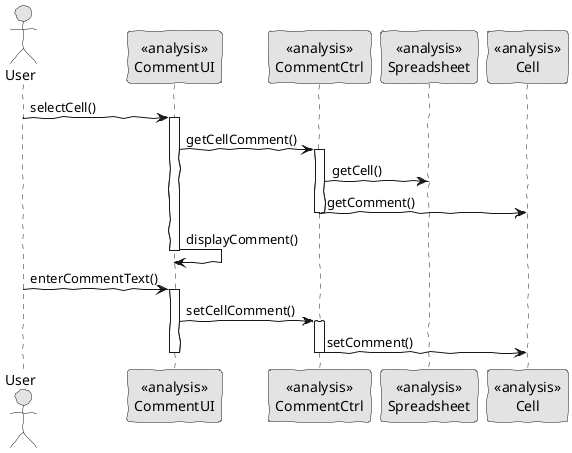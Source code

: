   @startuml comments_extension_uc_realization1.png
skinparam handwritten true
skinparam monochrome true
skinparam packageStyle rect
skinparam defaultFontName FG Virgil
skinparam shadowing false

  actor User 
  participant "<<analysis>>\nCommentUI" as UI
  participant "<<analysis>>\nCommentCtrl" as ctrl
  participant "<<analysis>>\nSpreadsheet" as sheet
  participant "<<analysis>>\nCell" as cell
  User -> UI : selectCell()
  activate UI 
  UI -> ctrl : getCellComment()
  activate ctrl
  ctrl -> sheet : getCell()
  ctrl -> cell : getComment()
  deactivate ctrl
  UI -> UI : displayComment()
  deactivate UI
  User -> UI : enterCommentText()
  activate UI
  UI -> ctrl : setCellComment()
  activate ctrl
  ctrl -> cell : setComment()
  deactivate ctrl
  deactivate UI 
  @enduml
